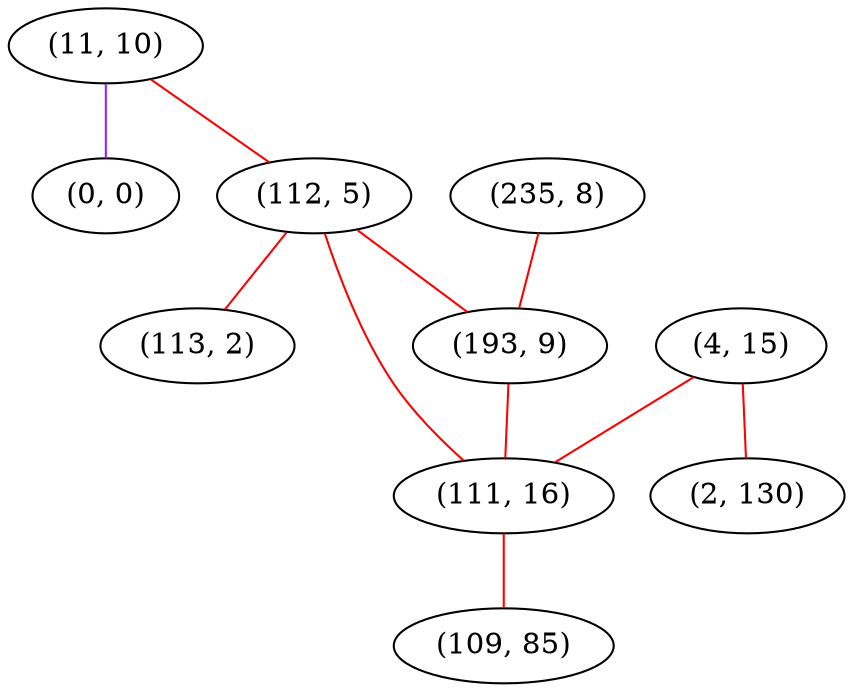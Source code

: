 graph "" {
"(11, 10)";
"(0, 0)";
"(112, 5)";
"(235, 8)";
"(4, 15)";
"(113, 2)";
"(193, 9)";
"(2, 130)";
"(111, 16)";
"(109, 85)";
"(11, 10)" -- "(0, 0)"  [color=purple, key=0, weight=4];
"(11, 10)" -- "(112, 5)"  [color=red, key=0, weight=1];
"(112, 5)" -- "(113, 2)"  [color=red, key=0, weight=1];
"(112, 5)" -- "(111, 16)"  [color=red, key=0, weight=1];
"(112, 5)" -- "(193, 9)"  [color=red, key=0, weight=1];
"(235, 8)" -- "(193, 9)"  [color=red, key=0, weight=1];
"(4, 15)" -- "(111, 16)"  [color=red, key=0, weight=1];
"(4, 15)" -- "(2, 130)"  [color=red, key=0, weight=1];
"(193, 9)" -- "(111, 16)"  [color=red, key=0, weight=1];
"(111, 16)" -- "(109, 85)"  [color=red, key=0, weight=1];
}
